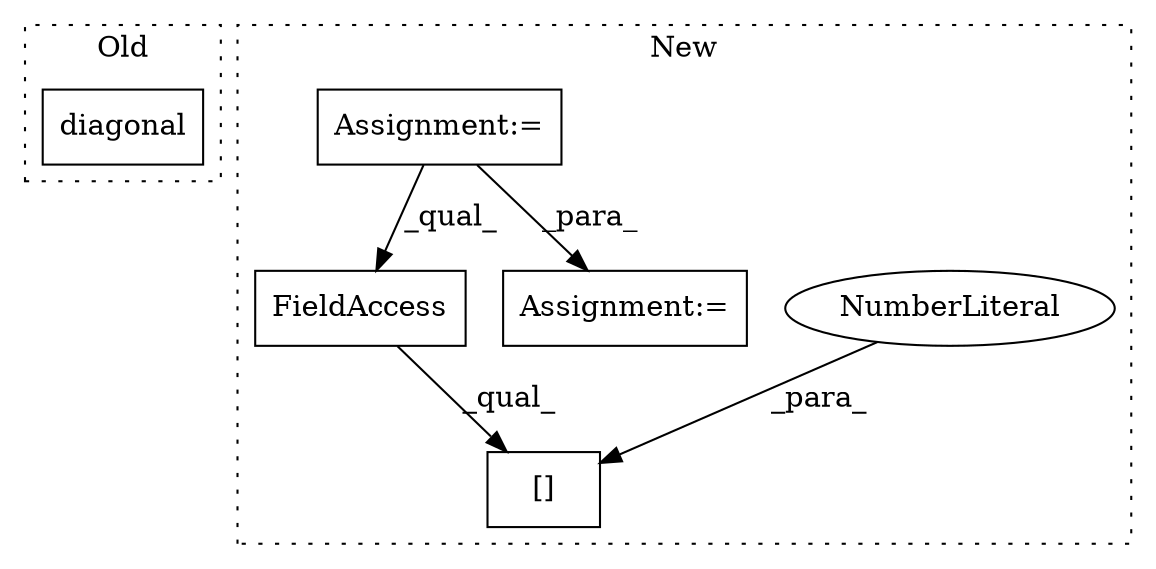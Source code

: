 digraph G {
subgraph cluster0 {
1 [label="diagonal" a="32" s="3920,3973" l="9,1" shape="box"];
label = "Old";
style="dotted";
}
subgraph cluster1 {
2 [label="[]" a="2" s="3934,3952" l="17,1" shape="box"];
3 [label="FieldAccess" a="22" s="3934" l="16" shape="box"];
4 [label="NumberLiteral" a="34" s="3951" l="1" shape="ellipse"];
5 [label="Assignment:=" a="7" s="2888" l="10" shape="box"];
6 [label="Assignment:=" a="7" s="4110" l="1" shape="box"];
label = "New";
style="dotted";
}
3 -> 2 [label="_qual_"];
4 -> 2 [label="_para_"];
5 -> 3 [label="_qual_"];
5 -> 6 [label="_para_"];
}